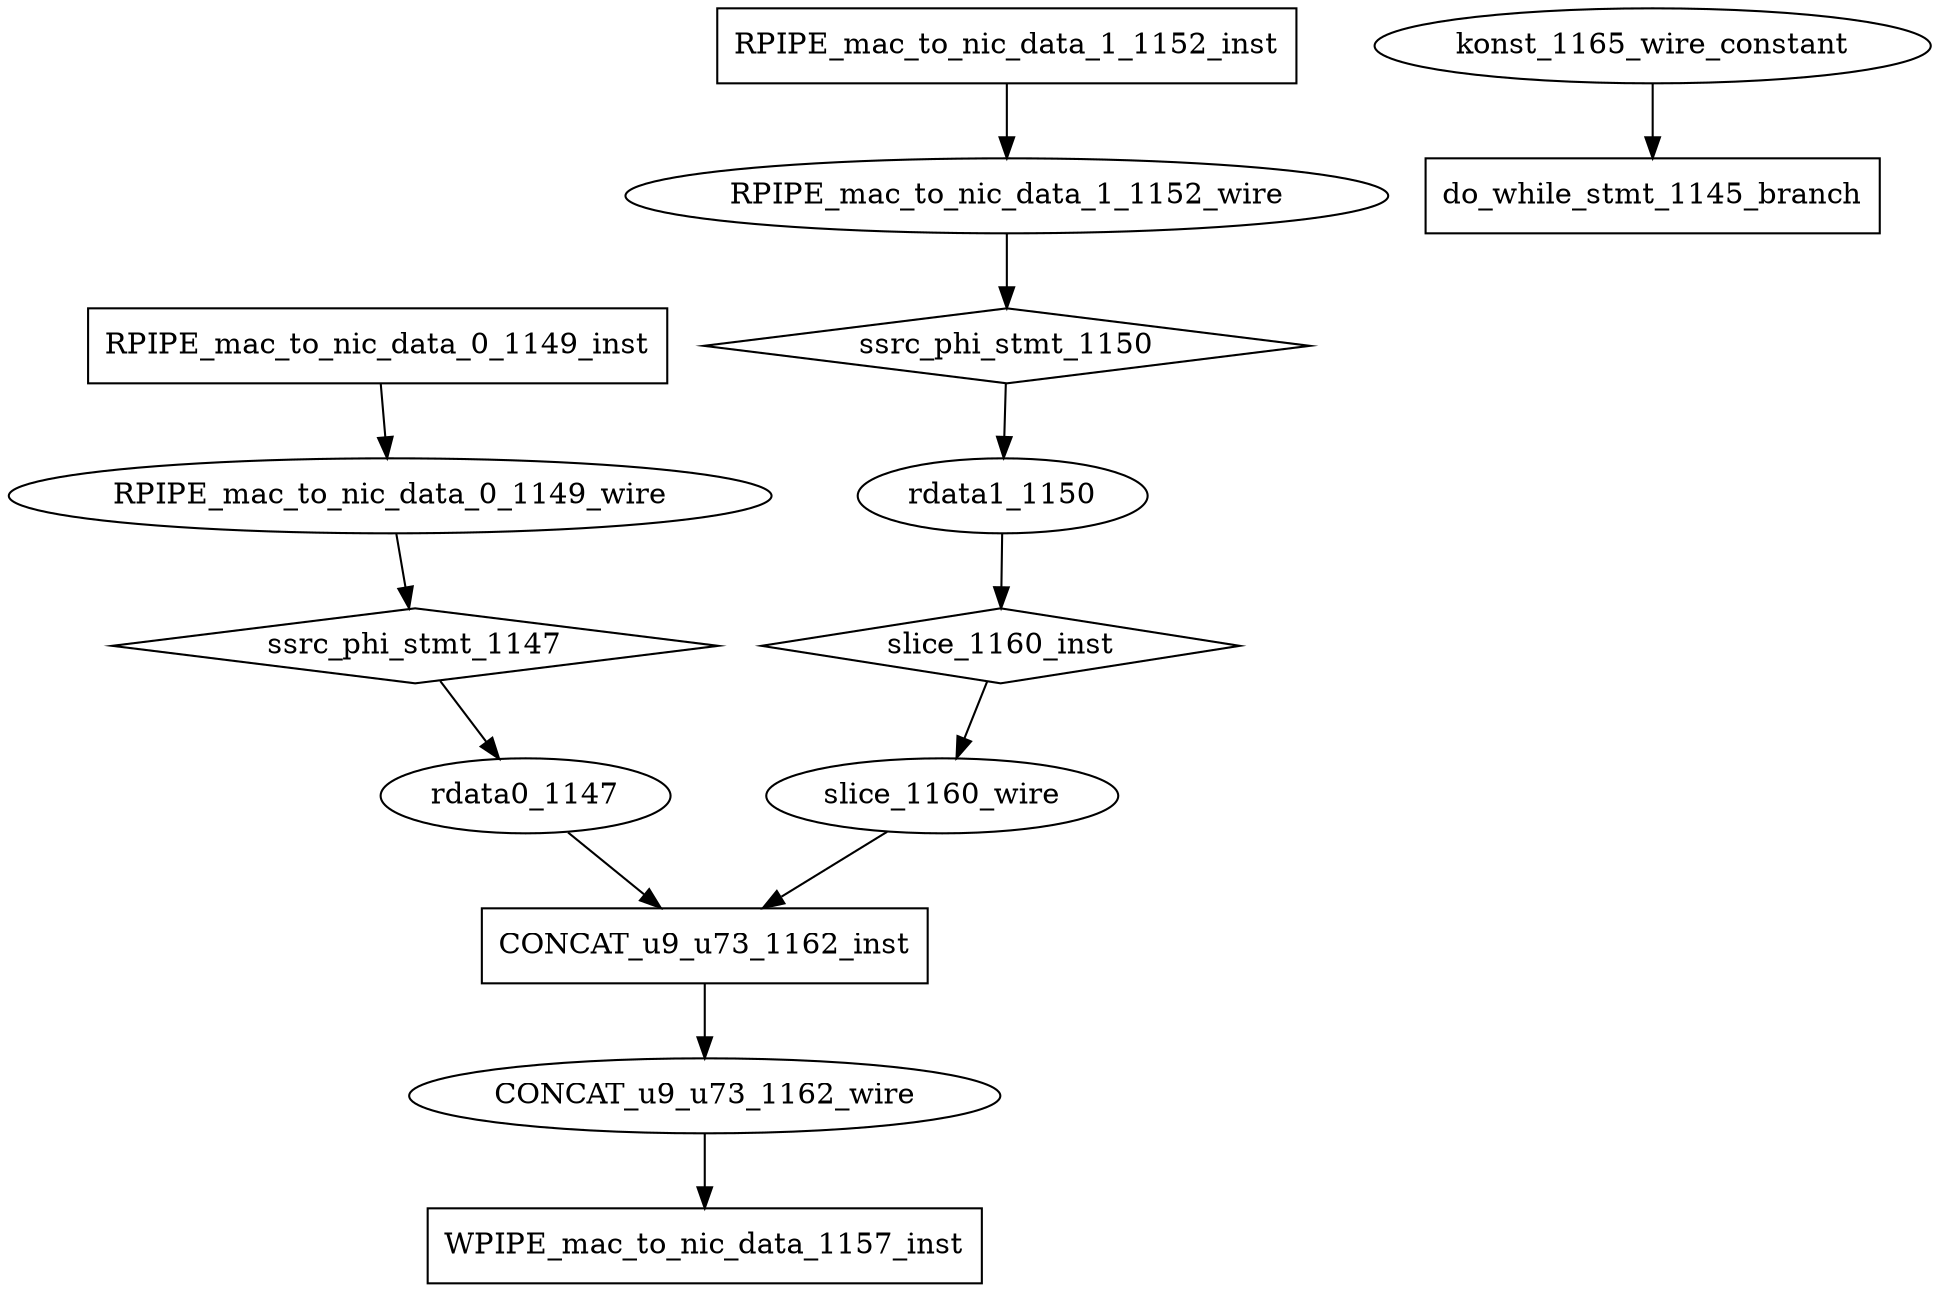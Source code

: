 digraph data_path {
  CONCAT_u9_u73_1162_wire [shape=ellipse];
  RPIPE_mac_to_nic_data_0_1149_wire [shape=ellipse];
  RPIPE_mac_to_nic_data_1_1152_wire [shape=ellipse];
  konst_1165_wire_constant [shape=ellipse];
  rdata0_1147 [shape=ellipse];
  rdata1_1150 [shape=ellipse];
  slice_1160_wire [shape=ellipse];
  CONCAT_u9_u73_1162_inst [shape=rectangle];
slice_1160_wire  -> CONCAT_u9_u73_1162_inst;
rdata0_1147  -> CONCAT_u9_u73_1162_inst;
CONCAT_u9_u73_1162_inst -> CONCAT_u9_u73_1162_wire;
  RPIPE_mac_to_nic_data_0_1149_inst [shape=rectangle];
RPIPE_mac_to_nic_data_0_1149_inst -> RPIPE_mac_to_nic_data_0_1149_wire;
  RPIPE_mac_to_nic_data_1_1152_inst [shape=rectangle];
RPIPE_mac_to_nic_data_1_1152_inst -> RPIPE_mac_to_nic_data_1_1152_wire;
  WPIPE_mac_to_nic_data_1157_inst [shape=rectangle];
CONCAT_u9_u73_1162_wire  -> WPIPE_mac_to_nic_data_1157_inst;
  do_while_stmt_1145_branch [shape=rectangle];
konst_1165_wire_constant  -> do_while_stmt_1145_branch;
  slice_1160_inst [shape=diamond];
rdata1_1150  -> slice_1160_inst;
slice_1160_inst -> slice_1160_wire;
  ssrc_phi_stmt_1147 [shape=diamond];
RPIPE_mac_to_nic_data_0_1149_wire  -> ssrc_phi_stmt_1147;
ssrc_phi_stmt_1147 -> rdata0_1147;
  ssrc_phi_stmt_1150 [shape=diamond];
RPIPE_mac_to_nic_data_1_1152_wire  -> ssrc_phi_stmt_1150;
ssrc_phi_stmt_1150 -> rdata1_1150;
}
